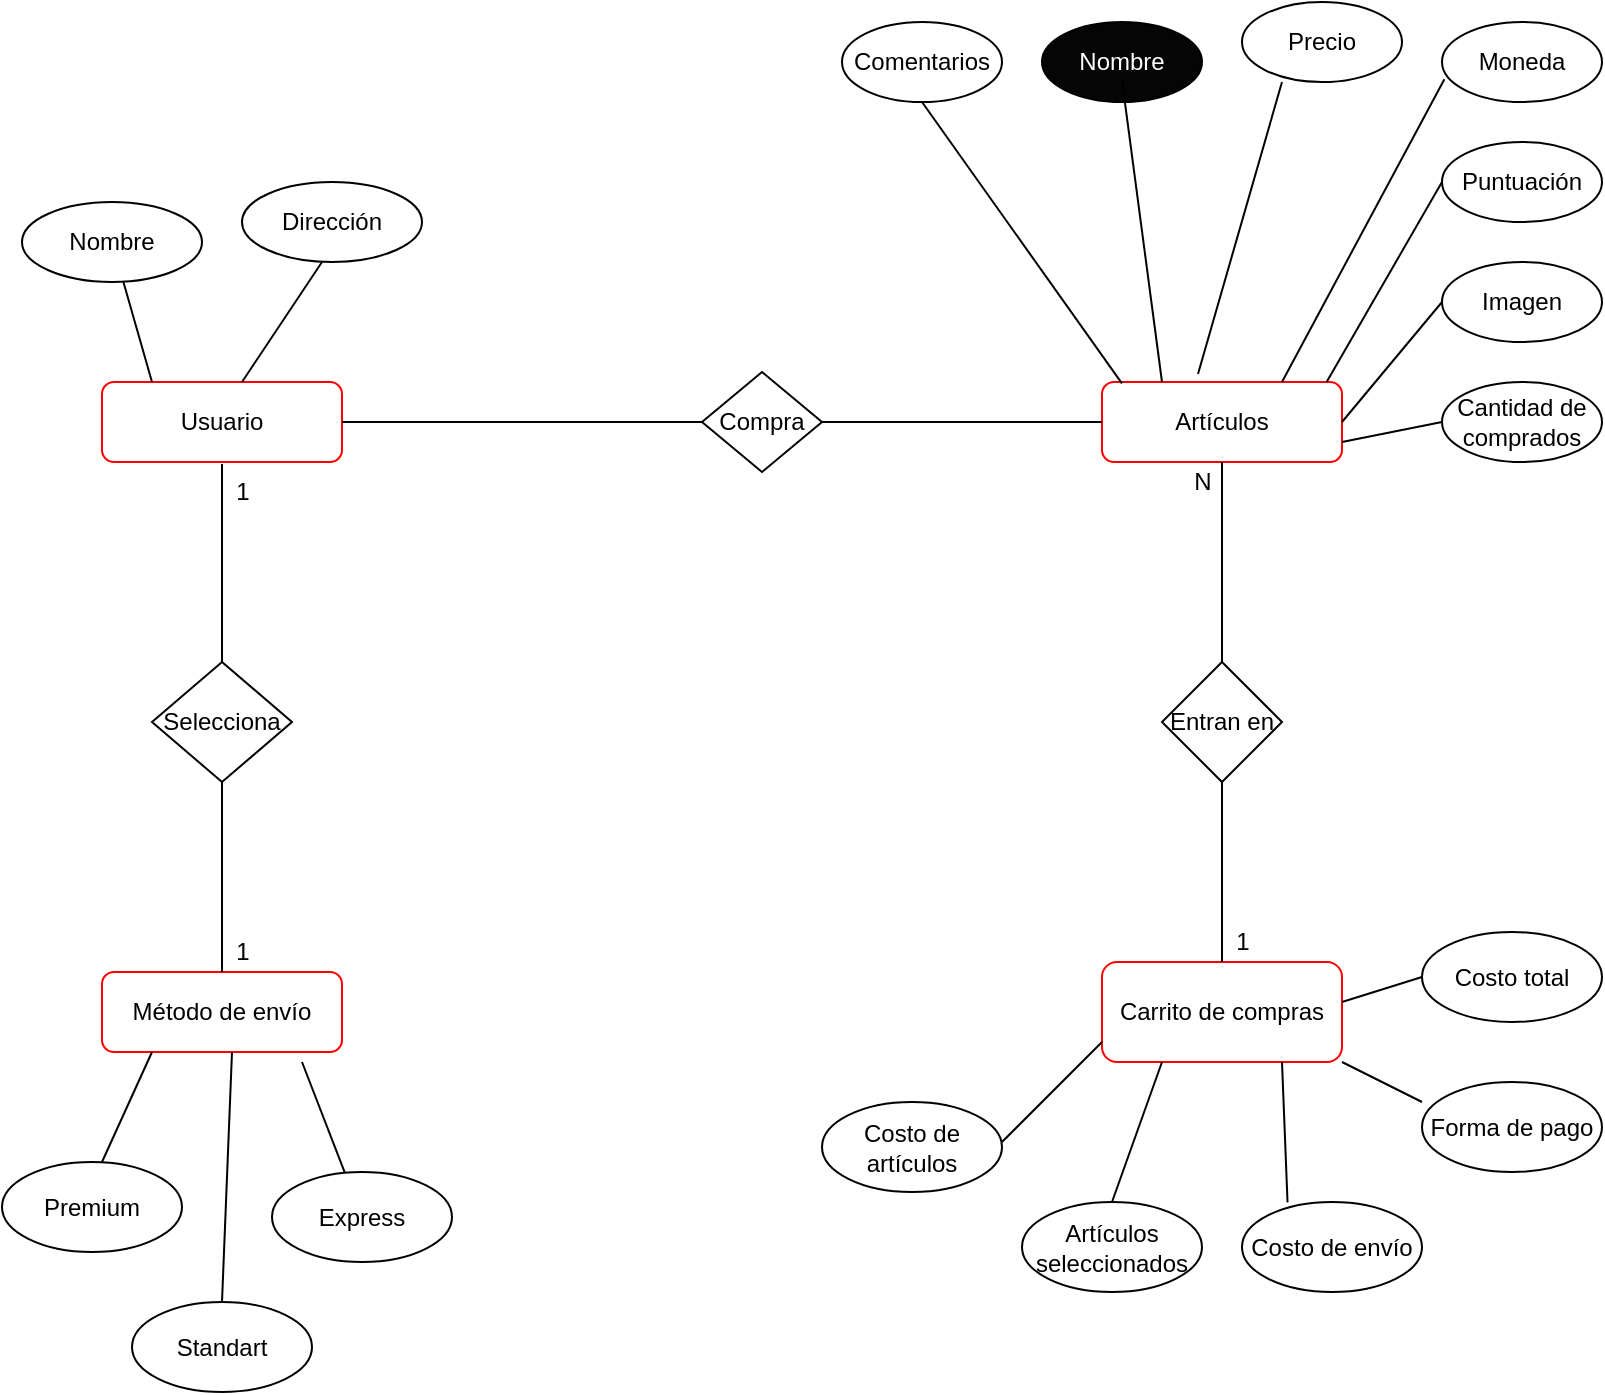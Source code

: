 <mxfile version="14.9.6" type="github">
  <diagram id="C5RBs43oDa-KdzZeNtuy" name="Page-1">
    <mxGraphModel dx="1117" dy="669" grid="1" gridSize="10" guides="1" tooltips="1" connect="1" arrows="1" fold="1" page="1" pageScale="1" pageWidth="827" pageHeight="1169" math="0" shadow="0">
      <root>
        <mxCell id="WIyWlLk6GJQsqaUBKTNV-0" />
        <mxCell id="WIyWlLk6GJQsqaUBKTNV-1" parent="WIyWlLk6GJQsqaUBKTNV-0" />
        <mxCell id="WIyWlLk6GJQsqaUBKTNV-3" value="Usuario" style="rounded=1;whiteSpace=wrap;html=1;fontSize=12;glass=0;strokeWidth=1;shadow=0;strokeColor=#FF0000;" parent="WIyWlLk6GJQsqaUBKTNV-1" vertex="1">
          <mxGeometry x="70" y="220" width="120" height="40" as="geometry" />
        </mxCell>
        <mxCell id="WIyWlLk6GJQsqaUBKTNV-11" value="Artículos" style="rounded=1;whiteSpace=wrap;html=1;fontSize=12;glass=0;strokeWidth=1;shadow=0;strokeColor=#FF0000;" parent="WIyWlLk6GJQsqaUBKTNV-1" vertex="1">
          <mxGeometry x="570" y="220" width="120" height="40" as="geometry" />
        </mxCell>
        <mxCell id="9sxOckljg4lxQmoSP0Vh-1" value="" style="endArrow=none;html=1;exitX=0.5;exitY=0;exitDx=0;exitDy=0;" parent="WIyWlLk6GJQsqaUBKTNV-1" source="9sxOckljg4lxQmoSP0Vh-20" edge="1">
          <mxGeometry width="50" height="50" relative="1" as="geometry">
            <mxPoint x="129.41" y="170" as="sourcePoint" />
            <mxPoint x="130" y="261" as="targetPoint" />
          </mxGeometry>
        </mxCell>
        <mxCell id="9sxOckljg4lxQmoSP0Vh-2" value="Carrito de compras" style="rounded=1;whiteSpace=wrap;html=1;strokeColor=#FF0000;" parent="WIyWlLk6GJQsqaUBKTNV-1" vertex="1">
          <mxGeometry x="570" y="510" width="120" height="50" as="geometry" />
        </mxCell>
        <mxCell id="9sxOckljg4lxQmoSP0Vh-11" value="Método de envío" style="rounded=1;whiteSpace=wrap;html=1;fontSize=12;glass=0;strokeWidth=1;shadow=0;strokeColor=#FF0000;" parent="WIyWlLk6GJQsqaUBKTNV-1" vertex="1">
          <mxGeometry x="70" y="515" width="120" height="40" as="geometry" />
        </mxCell>
        <mxCell id="9sxOckljg4lxQmoSP0Vh-14" value="Entran en" style="rhombus;whiteSpace=wrap;html=1;strokeColor=#000000;fillColor=#FFFFFF;" parent="WIyWlLk6GJQsqaUBKTNV-1" vertex="1">
          <mxGeometry x="600" y="360" width="60" height="60" as="geometry" />
        </mxCell>
        <mxCell id="9sxOckljg4lxQmoSP0Vh-15" value="" style="endArrow=none;html=1;entryX=0.5;entryY=1;entryDx=0;entryDy=0;exitX=0.5;exitY=0;exitDx=0;exitDy=0;" parent="WIyWlLk6GJQsqaUBKTNV-1" source="9sxOckljg4lxQmoSP0Vh-14" target="WIyWlLk6GJQsqaUBKTNV-11" edge="1">
          <mxGeometry width="50" height="50" relative="1" as="geometry">
            <mxPoint x="350" y="300" as="sourcePoint" />
            <mxPoint x="400" y="250" as="targetPoint" />
          </mxGeometry>
        </mxCell>
        <mxCell id="9sxOckljg4lxQmoSP0Vh-16" value="" style="endArrow=none;html=1;exitX=0.5;exitY=0;exitDx=0;exitDy=0;" parent="WIyWlLk6GJQsqaUBKTNV-1" edge="1">
          <mxGeometry width="50" height="50" relative="1" as="geometry">
            <mxPoint x="630" y="510" as="sourcePoint" />
            <mxPoint x="630" y="420" as="targetPoint" />
          </mxGeometry>
        </mxCell>
        <mxCell id="9sxOckljg4lxQmoSP0Vh-18" value="N" style="text;html=1;align=center;verticalAlign=middle;resizable=0;points=[];autosize=1;strokeColor=none;" parent="WIyWlLk6GJQsqaUBKTNV-1" vertex="1">
          <mxGeometry x="610" y="260" width="20" height="20" as="geometry" />
        </mxCell>
        <mxCell id="9sxOckljg4lxQmoSP0Vh-19" value="1" style="text;html=1;align=center;verticalAlign=middle;resizable=0;points=[];autosize=1;strokeColor=none;" parent="WIyWlLk6GJQsqaUBKTNV-1" vertex="1">
          <mxGeometry x="630" y="490" width="20" height="20" as="geometry" />
        </mxCell>
        <mxCell id="9sxOckljg4lxQmoSP0Vh-20" value="Selecciona" style="rhombus;whiteSpace=wrap;html=1;strokeColor=#000000;fillColor=#FFFFFF;" parent="WIyWlLk6GJQsqaUBKTNV-1" vertex="1">
          <mxGeometry x="95" y="360" width="70" height="60" as="geometry" />
        </mxCell>
        <mxCell id="9sxOckljg4lxQmoSP0Vh-21" value="" style="endArrow=none;html=1;exitX=0.5;exitY=0;exitDx=0;exitDy=0;entryX=0.5;entryY=1;entryDx=0;entryDy=0;" parent="WIyWlLk6GJQsqaUBKTNV-1" source="9sxOckljg4lxQmoSP0Vh-11" target="9sxOckljg4lxQmoSP0Vh-20" edge="1">
          <mxGeometry width="50" height="50" relative="1" as="geometry">
            <mxPoint x="129.23" y="365" as="sourcePoint" />
            <mxPoint x="128.82" y="285" as="targetPoint" />
          </mxGeometry>
        </mxCell>
        <mxCell id="9sxOckljg4lxQmoSP0Vh-22" value="1" style="text;html=1;align=center;verticalAlign=middle;resizable=0;points=[];autosize=1;strokeColor=none;" parent="WIyWlLk6GJQsqaUBKTNV-1" vertex="1">
          <mxGeometry x="130" y="265" width="20" height="20" as="geometry" />
        </mxCell>
        <mxCell id="9sxOckljg4lxQmoSP0Vh-23" value="1" style="text;html=1;align=center;verticalAlign=middle;resizable=0;points=[];autosize=1;strokeColor=none;" parent="WIyWlLk6GJQsqaUBKTNV-1" vertex="1">
          <mxGeometry x="130" y="495" width="20" height="20" as="geometry" />
        </mxCell>
        <mxCell id="9sxOckljg4lxQmoSP0Vh-25" value="Compra" style="rhombus;whiteSpace=wrap;html=1;strokeColor=#000000;fillColor=#FFFFFF;" parent="WIyWlLk6GJQsqaUBKTNV-1" vertex="1">
          <mxGeometry x="370" y="215" width="60" height="50" as="geometry" />
        </mxCell>
        <mxCell id="9sxOckljg4lxQmoSP0Vh-26" value="" style="endArrow=none;html=1;entryX=0;entryY=0.5;entryDx=0;entryDy=0;exitX=1;exitY=0.5;exitDx=0;exitDy=0;" parent="WIyWlLk6GJQsqaUBKTNV-1" source="WIyWlLk6GJQsqaUBKTNV-3" target="9sxOckljg4lxQmoSP0Vh-25" edge="1">
          <mxGeometry width="50" height="50" relative="1" as="geometry">
            <mxPoint x="190" y="100" as="sourcePoint" />
            <mxPoint x="240" y="50" as="targetPoint" />
          </mxGeometry>
        </mxCell>
        <mxCell id="9sxOckljg4lxQmoSP0Vh-27" value="" style="endArrow=none;html=1;entryX=0;entryY=0.5;entryDx=0;entryDy=0;exitX=1;exitY=0.5;exitDx=0;exitDy=0;" parent="WIyWlLk6GJQsqaUBKTNV-1" source="9sxOckljg4lxQmoSP0Vh-25" target="WIyWlLk6GJQsqaUBKTNV-11" edge="1">
          <mxGeometry width="50" height="50" relative="1" as="geometry">
            <mxPoint x="390" y="100" as="sourcePoint" />
            <mxPoint x="530" y="100" as="targetPoint" />
          </mxGeometry>
        </mxCell>
        <mxCell id="9sxOckljg4lxQmoSP0Vh-3" value="&lt;font color=&quot;#ffffff&quot; style=&quot;background-color: rgb(5 , 5 , 5)&quot;&gt;Nombre&lt;/font&gt;" style="ellipse;whiteSpace=wrap;html=1;fillColor=#050505;" parent="WIyWlLk6GJQsqaUBKTNV-1" vertex="1">
          <mxGeometry x="540" y="40" width="80" height="40" as="geometry" />
        </mxCell>
        <mxCell id="9sxOckljg4lxQmoSP0Vh-5" value="Precio" style="ellipse;whiteSpace=wrap;html=1;" parent="WIyWlLk6GJQsqaUBKTNV-1" vertex="1">
          <mxGeometry x="640" y="30" width="80" height="40" as="geometry" />
        </mxCell>
        <mxCell id="9sxOckljg4lxQmoSP0Vh-6" value="Puntuación" style="ellipse;whiteSpace=wrap;html=1;" parent="WIyWlLk6GJQsqaUBKTNV-1" vertex="1">
          <mxGeometry x="740" y="100" width="80" height="40" as="geometry" />
        </mxCell>
        <mxCell id="9sxOckljg4lxQmoSP0Vh-7" value="Moneda" style="ellipse;whiteSpace=wrap;html=1;" parent="WIyWlLk6GJQsqaUBKTNV-1" vertex="1">
          <mxGeometry x="740" y="40" width="80" height="40" as="geometry" />
        </mxCell>
        <mxCell id="9sxOckljg4lxQmoSP0Vh-8" value="Imagen" style="ellipse;whiteSpace=wrap;html=1;" parent="WIyWlLk6GJQsqaUBKTNV-1" vertex="1">
          <mxGeometry x="740" y="160" width="80" height="40" as="geometry" />
        </mxCell>
        <mxCell id="9sxOckljg4lxQmoSP0Vh-12" value="Cantidad de comprados" style="ellipse;whiteSpace=wrap;html=1;" parent="WIyWlLk6GJQsqaUBKTNV-1" vertex="1">
          <mxGeometry x="740" y="220" width="80" height="40" as="geometry" />
        </mxCell>
        <mxCell id="9sxOckljg4lxQmoSP0Vh-13" value="Comentarios" style="ellipse;whiteSpace=wrap;html=1;" parent="WIyWlLk6GJQsqaUBKTNV-1" vertex="1">
          <mxGeometry x="440" y="40" width="80" height="40" as="geometry" />
        </mxCell>
        <mxCell id="cO59FOc5IW0gijmOSynK-0" value="" style="endArrow=none;html=1;entryX=0.083;entryY=0.017;entryDx=0;entryDy=0;entryPerimeter=0;exitX=0.5;exitY=1;exitDx=0;exitDy=0;" edge="1" parent="WIyWlLk6GJQsqaUBKTNV-1" source="9sxOckljg4lxQmoSP0Vh-13" target="WIyWlLk6GJQsqaUBKTNV-11">
          <mxGeometry width="50" height="50" relative="1" as="geometry">
            <mxPoint x="470" y="130" as="sourcePoint" />
            <mxPoint x="520" y="80" as="targetPoint" />
          </mxGeometry>
        </mxCell>
        <mxCell id="cO59FOc5IW0gijmOSynK-1" value="" style="endArrow=none;html=1;exitX=0.5;exitY=1;exitDx=0;exitDy=0;" edge="1" parent="WIyWlLk6GJQsqaUBKTNV-1">
          <mxGeometry width="50" height="50" relative="1" as="geometry">
            <mxPoint x="580.02" y="69.32" as="sourcePoint" />
            <mxPoint x="600" y="220" as="targetPoint" />
          </mxGeometry>
        </mxCell>
        <mxCell id="cO59FOc5IW0gijmOSynK-2" value="" style="endArrow=none;html=1;entryX=0.4;entryY=-0.099;entryDx=0;entryDy=0;entryPerimeter=0;" edge="1" parent="WIyWlLk6GJQsqaUBKTNV-1" target="WIyWlLk6GJQsqaUBKTNV-11">
          <mxGeometry width="50" height="50" relative="1" as="geometry">
            <mxPoint x="660" y="70" as="sourcePoint" />
            <mxPoint x="759.96" y="190.34" as="targetPoint" />
            <Array as="points">
              <mxPoint x="618" y="216" />
            </Array>
          </mxGeometry>
        </mxCell>
        <mxCell id="cO59FOc5IW0gijmOSynK-3" value="" style="endArrow=none;html=1;entryX=0.083;entryY=0.017;entryDx=0;entryDy=0;entryPerimeter=0;exitX=0.015;exitY=0.715;exitDx=0;exitDy=0;exitPerimeter=0;" edge="1" parent="WIyWlLk6GJQsqaUBKTNV-1" source="9sxOckljg4lxQmoSP0Vh-7">
          <mxGeometry width="50" height="50" relative="1" as="geometry">
            <mxPoint x="630.04" y="70" as="sourcePoint" />
            <mxPoint x="660.0" y="220.0" as="targetPoint" />
          </mxGeometry>
        </mxCell>
        <mxCell id="cO59FOc5IW0gijmOSynK-4" value="" style="endArrow=none;html=1;exitX=0;exitY=0.5;exitDx=0;exitDy=0;entryX=0.936;entryY=0;entryDx=0;entryDy=0;entryPerimeter=0;" edge="1" parent="WIyWlLk6GJQsqaUBKTNV-1" source="9sxOckljg4lxQmoSP0Vh-6" target="WIyWlLk6GJQsqaUBKTNV-11">
          <mxGeometry width="50" height="50" relative="1" as="geometry">
            <mxPoint x="520" y="120.0" as="sourcePoint" />
            <mxPoint x="690" y="210" as="targetPoint" />
          </mxGeometry>
        </mxCell>
        <mxCell id="cO59FOc5IW0gijmOSynK-5" value="" style="endArrow=none;html=1;entryX=1;entryY=0.5;entryDx=0;entryDy=0;exitX=0;exitY=0.5;exitDx=0;exitDy=0;" edge="1" parent="WIyWlLk6GJQsqaUBKTNV-1" source="9sxOckljg4lxQmoSP0Vh-8" target="WIyWlLk6GJQsqaUBKTNV-11">
          <mxGeometry width="50" height="50" relative="1" as="geometry">
            <mxPoint x="530" y="130.0" as="sourcePoint" />
            <mxPoint x="629.96" y="270.68" as="targetPoint" />
          </mxGeometry>
        </mxCell>
        <mxCell id="cO59FOc5IW0gijmOSynK-6" value="" style="endArrow=none;html=1;exitX=0;exitY=0.5;exitDx=0;exitDy=0;" edge="1" parent="WIyWlLk6GJQsqaUBKTNV-1" source="9sxOckljg4lxQmoSP0Vh-12">
          <mxGeometry width="50" height="50" relative="1" as="geometry">
            <mxPoint x="540" y="140.0" as="sourcePoint" />
            <mxPoint x="690" y="250" as="targetPoint" />
          </mxGeometry>
        </mxCell>
        <mxCell id="cO59FOc5IW0gijmOSynK-8" value="Costo de artículos" style="ellipse;whiteSpace=wrap;html=1;" vertex="1" parent="WIyWlLk6GJQsqaUBKTNV-1">
          <mxGeometry x="430" y="580" width="90" height="45" as="geometry" />
        </mxCell>
        <mxCell id="cO59FOc5IW0gijmOSynK-10" value="Artículos seleccionados" style="ellipse;whiteSpace=wrap;html=1;" vertex="1" parent="WIyWlLk6GJQsqaUBKTNV-1">
          <mxGeometry x="530" y="630" width="90" height="45" as="geometry" />
        </mxCell>
        <mxCell id="cO59FOc5IW0gijmOSynK-11" value="Costo de envío" style="ellipse;whiteSpace=wrap;html=1;" vertex="1" parent="WIyWlLk6GJQsqaUBKTNV-1">
          <mxGeometry x="640" y="630" width="90" height="45" as="geometry" />
        </mxCell>
        <mxCell id="cO59FOc5IW0gijmOSynK-12" value="Forma de pago&lt;span style=&quot;color: rgba(0 , 0 , 0 , 0) ; font-family: monospace ; font-size: 0px&quot;&gt;%3CmxGraphModel%3E%3Croot%3E%3CmxCell%20id%3D%220%22%2F%3E%3CmxCell%20id%3D%221%22%20parent%3D%220%22%2F%3E%3CmxCell%20id%3D%222%22%20value%3D%22Costo%20de%20art%C3%ADculos%22%20style%3D%22ellipse%3BwhiteSpace%3Dwrap%3Bhtml%3D1%3B%22%20vertex%3D%221%22%20parent%3D%221%22%3E%3CmxGeometry%20x%3D%22390%22%20y%3D%22535%22%20width%3D%2290%22%20height%3D%2245%22%20as%3D%22geometry%22%2F%3E%3C%2FmxCell%3E%3C%2Froot%3E%3C%2FmxGraphModel%3E&lt;/span&gt;" style="ellipse;whiteSpace=wrap;html=1;" vertex="1" parent="WIyWlLk6GJQsqaUBKTNV-1">
          <mxGeometry x="730" y="570" width="90" height="45" as="geometry" />
        </mxCell>
        <mxCell id="cO59FOc5IW0gijmOSynK-13" value="Costo total" style="ellipse;whiteSpace=wrap;html=1;" vertex="1" parent="WIyWlLk6GJQsqaUBKTNV-1">
          <mxGeometry x="730" y="495" width="90" height="45" as="geometry" />
        </mxCell>
        <mxCell id="cO59FOc5IW0gijmOSynK-14" value="" style="endArrow=none;html=1;" edge="1" parent="WIyWlLk6GJQsqaUBKTNV-1">
          <mxGeometry width="50" height="50" relative="1" as="geometry">
            <mxPoint x="520" y="600" as="sourcePoint" />
            <mxPoint x="570" y="550" as="targetPoint" />
          </mxGeometry>
        </mxCell>
        <mxCell id="cO59FOc5IW0gijmOSynK-15" value="" style="endArrow=none;html=1;exitX=0.5;exitY=0;exitDx=0;exitDy=0;" edge="1" parent="WIyWlLk6GJQsqaUBKTNV-1" source="cO59FOc5IW0gijmOSynK-10">
          <mxGeometry width="50" height="50" relative="1" as="geometry">
            <mxPoint x="550" y="610" as="sourcePoint" />
            <mxPoint x="600" y="560" as="targetPoint" />
          </mxGeometry>
        </mxCell>
        <mxCell id="cO59FOc5IW0gijmOSynK-16" value="" style="endArrow=none;html=1;exitX=0.253;exitY=0.004;exitDx=0;exitDy=0;exitPerimeter=0;" edge="1" parent="WIyWlLk6GJQsqaUBKTNV-1" source="cO59FOc5IW0gijmOSynK-11">
          <mxGeometry width="50" height="50" relative="1" as="geometry">
            <mxPoint x="610" y="610" as="sourcePoint" />
            <mxPoint x="660" y="560" as="targetPoint" />
          </mxGeometry>
        </mxCell>
        <mxCell id="cO59FOc5IW0gijmOSynK-17" value="" style="endArrow=none;html=1;entryX=0;entryY=0.5;entryDx=0;entryDy=0;" edge="1" parent="WIyWlLk6GJQsqaUBKTNV-1" target="cO59FOc5IW0gijmOSynK-13">
          <mxGeometry width="50" height="50" relative="1" as="geometry">
            <mxPoint x="690" y="530" as="sourcePoint" />
            <mxPoint x="740" y="480" as="targetPoint" />
          </mxGeometry>
        </mxCell>
        <mxCell id="cO59FOc5IW0gijmOSynK-18" value="" style="endArrow=none;html=1;" edge="1" parent="WIyWlLk6GJQsqaUBKTNV-1">
          <mxGeometry width="50" height="50" relative="1" as="geometry">
            <mxPoint x="690" y="560" as="sourcePoint" />
            <mxPoint x="730" y="580" as="targetPoint" />
          </mxGeometry>
        </mxCell>
        <mxCell id="cO59FOc5IW0gijmOSynK-28" value="Premium" style="ellipse;whiteSpace=wrap;html=1;" vertex="1" parent="WIyWlLk6GJQsqaUBKTNV-1">
          <mxGeometry x="20" y="610" width="90" height="45" as="geometry" />
        </mxCell>
        <mxCell id="cO59FOc5IW0gijmOSynK-29" value="Standart" style="ellipse;whiteSpace=wrap;html=1;" vertex="1" parent="WIyWlLk6GJQsqaUBKTNV-1">
          <mxGeometry x="85" y="680" width="90" height="45" as="geometry" />
        </mxCell>
        <mxCell id="cO59FOc5IW0gijmOSynK-30" value="Express" style="ellipse;whiteSpace=wrap;html=1;" vertex="1" parent="WIyWlLk6GJQsqaUBKTNV-1">
          <mxGeometry x="155" y="615" width="90" height="45" as="geometry" />
        </mxCell>
        <mxCell id="cO59FOc5IW0gijmOSynK-31" value="" style="endArrow=none;html=1;" edge="1" parent="WIyWlLk6GJQsqaUBKTNV-1" source="cO59FOc5IW0gijmOSynK-30">
          <mxGeometry width="50" height="50" relative="1" as="geometry">
            <mxPoint x="360" y="570" as="sourcePoint" />
            <mxPoint x="170" y="560" as="targetPoint" />
          </mxGeometry>
        </mxCell>
        <mxCell id="cO59FOc5IW0gijmOSynK-32" value="" style="endArrow=none;html=1;" edge="1" parent="WIyWlLk6GJQsqaUBKTNV-1">
          <mxGeometry width="50" height="50" relative="1" as="geometry">
            <mxPoint x="70" y="610" as="sourcePoint" />
            <mxPoint x="95" y="555" as="targetPoint" />
          </mxGeometry>
        </mxCell>
        <mxCell id="cO59FOc5IW0gijmOSynK-34" value="" style="endArrow=none;html=1;exitX=0.5;exitY=0;exitDx=0;exitDy=0;" edge="1" parent="WIyWlLk6GJQsqaUBKTNV-1" source="cO59FOc5IW0gijmOSynK-29">
          <mxGeometry width="50" height="50" relative="1" as="geometry">
            <mxPoint x="85" y="605" as="sourcePoint" />
            <mxPoint x="135" y="555" as="targetPoint" />
          </mxGeometry>
        </mxCell>
        <mxCell id="cO59FOc5IW0gijmOSynK-35" value="Dirección" style="ellipse;whiteSpace=wrap;html=1;strokeColor=#000000;" vertex="1" parent="WIyWlLk6GJQsqaUBKTNV-1">
          <mxGeometry x="140" y="120" width="90" height="40" as="geometry" />
        </mxCell>
        <mxCell id="cO59FOc5IW0gijmOSynK-36" value="Nombre" style="ellipse;whiteSpace=wrap;html=1;strokeColor=#000000;" vertex="1" parent="WIyWlLk6GJQsqaUBKTNV-1">
          <mxGeometry x="30" y="130" width="90" height="40" as="geometry" />
        </mxCell>
        <mxCell id="cO59FOc5IW0gijmOSynK-38" value="" style="endArrow=none;html=1;fontColor=#FFFFFF;" edge="1" parent="WIyWlLk6GJQsqaUBKTNV-1">
          <mxGeometry width="50" height="50" relative="1" as="geometry">
            <mxPoint x="140" y="220" as="sourcePoint" />
            <mxPoint x="180" y="160" as="targetPoint" />
          </mxGeometry>
        </mxCell>
        <mxCell id="cO59FOc5IW0gijmOSynK-39" value="" style="endArrow=none;html=1;fontColor=#FFFFFF;" edge="1" parent="WIyWlLk6GJQsqaUBKTNV-1" target="cO59FOc5IW0gijmOSynK-36">
          <mxGeometry width="50" height="50" relative="1" as="geometry">
            <mxPoint x="95" y="220" as="sourcePoint" />
            <mxPoint x="135" y="160" as="targetPoint" />
          </mxGeometry>
        </mxCell>
      </root>
    </mxGraphModel>
  </diagram>
</mxfile>
